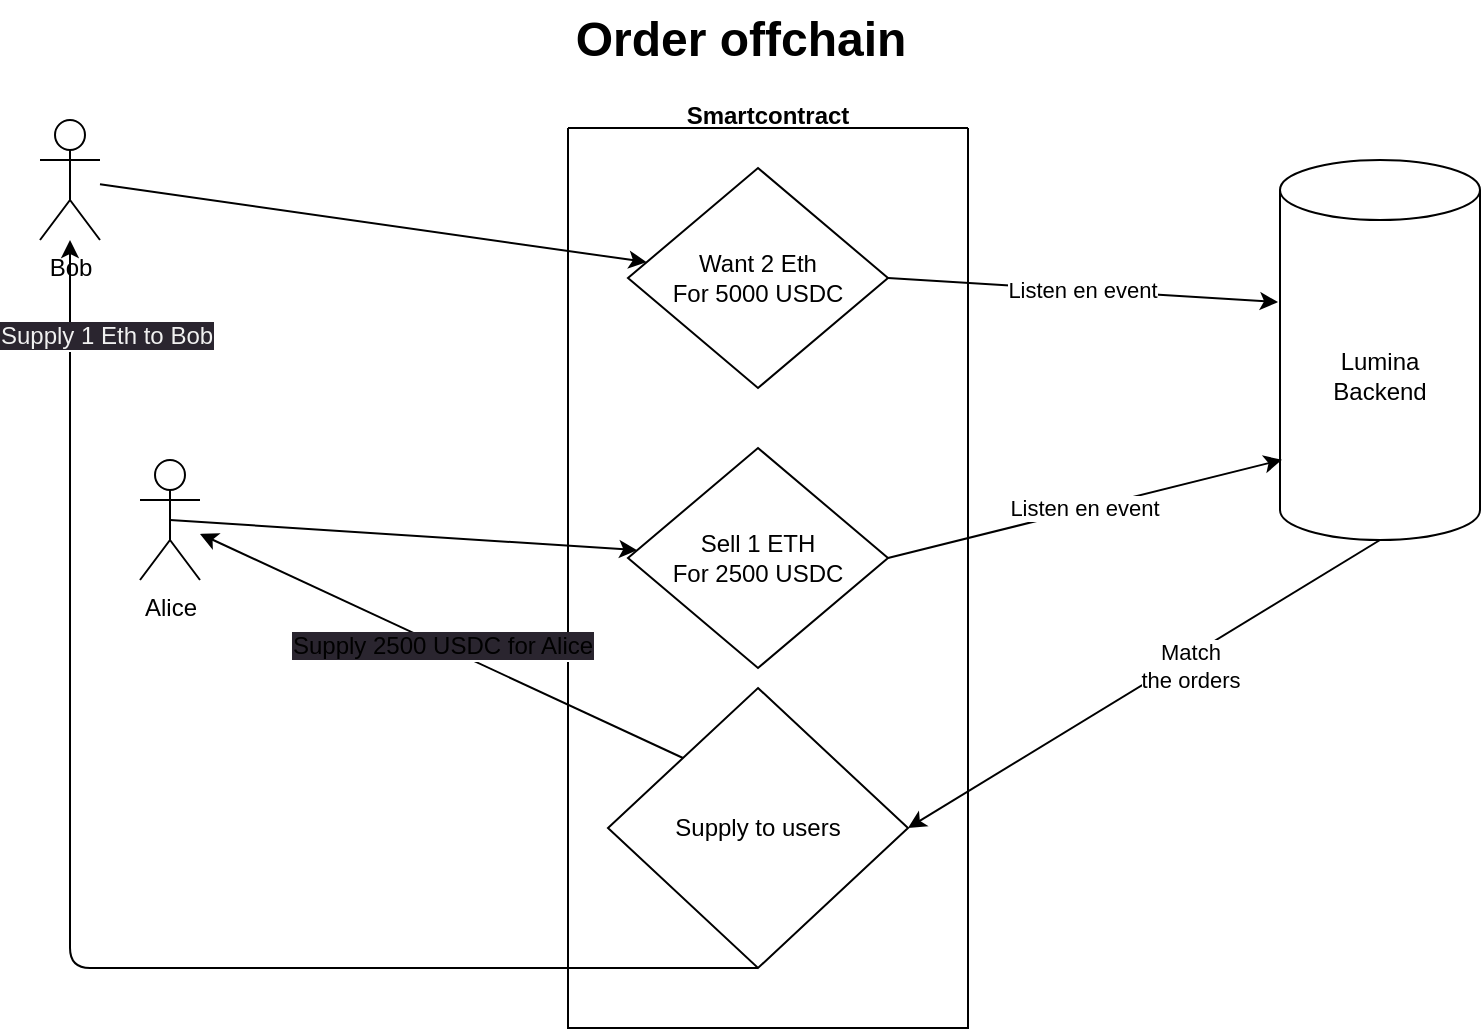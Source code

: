 <mxfile>
    <diagram id="ekgnhu82ao4ZkAPiSTXk" name="Page-1">
        <mxGraphModel dx="1765" dy="905" grid="1" gridSize="10" guides="1" tooltips="1" connect="1" arrows="1" fold="1" page="1" pageScale="1" pageWidth="827" pageHeight="1169" math="0" shadow="0">
            <root>
                <mxCell id="0"/>
                <mxCell id="1" parent="0"/>
                <mxCell id="2" value="Bob&lt;br&gt;" style="shape=umlActor;verticalLabelPosition=bottom;verticalAlign=top;html=1;outlineConnect=0;" parent="1" vertex="1">
                    <mxGeometry x="50" y="70" width="30" height="60" as="geometry"/>
                </mxCell>
                <mxCell id="3" value="Alice&lt;br&gt;" style="shape=umlActor;verticalLabelPosition=bottom;verticalAlign=top;html=1;outlineConnect=0;" parent="1" vertex="1">
                    <mxGeometry x="100" y="240" width="30" height="60" as="geometry"/>
                </mxCell>
                <mxCell id="9" value="" style="endArrow=classic;html=1;" parent="1" source="2" target="8" edge="1">
                    <mxGeometry width="50" height="50" relative="1" as="geometry">
                        <mxPoint x="390" y="280" as="sourcePoint"/>
                        <mxPoint x="440" y="230" as="targetPoint"/>
                    </mxGeometry>
                </mxCell>
                <mxCell id="10" value="Smartcontract&#10;" style="swimlane;startSize=0;" parent="1" vertex="1">
                    <mxGeometry x="314" y="74" width="200" height="450" as="geometry"/>
                </mxCell>
                <mxCell id="8" value="Want 2 Eth&lt;br&gt;For 5000 USDC&lt;br&gt;" style="rhombus;whiteSpace=wrap;html=1;" parent="10" vertex="1">
                    <mxGeometry x="30" y="20" width="130" height="110" as="geometry"/>
                </mxCell>
                <mxCell id="16" value="Sell 1 ETH&lt;br&gt;For 2500 USDC" style="rhombus;whiteSpace=wrap;html=1;" parent="10" vertex="1">
                    <mxGeometry x="30" y="160" width="130" height="110" as="geometry"/>
                </mxCell>
                <mxCell id="19" value="Supply to users" style="rhombus;whiteSpace=wrap;html=1;" parent="10" vertex="1">
                    <mxGeometry x="20" y="280" width="150" height="140" as="geometry"/>
                </mxCell>
                <mxCell id="14" value="Lumina &lt;br&gt;Backend" style="shape=cylinder3;whiteSpace=wrap;html=1;boundedLbl=1;backgroundOutline=1;size=15;" parent="1" vertex="1">
                    <mxGeometry x="670" y="90" width="100" height="190" as="geometry"/>
                </mxCell>
                <mxCell id="15" value="Listen en event" style="endArrow=classic;html=1;exitX=1;exitY=0.5;exitDx=0;exitDy=0;entryX=-0.01;entryY=0.374;entryDx=0;entryDy=0;entryPerimeter=0;" parent="1" source="8" target="14" edge="1">
                    <mxGeometry width="50" height="50" relative="1" as="geometry">
                        <mxPoint x="390" y="250" as="sourcePoint"/>
                        <mxPoint x="440" y="200" as="targetPoint"/>
                    </mxGeometry>
                </mxCell>
                <mxCell id="17" value="" style="endArrow=classic;html=1;exitX=0.5;exitY=0.5;exitDx=0;exitDy=0;exitPerimeter=0;" parent="1" source="3" target="16" edge="1">
                    <mxGeometry width="50" height="50" relative="1" as="geometry">
                        <mxPoint x="390" y="250" as="sourcePoint"/>
                        <mxPoint x="440" y="200" as="targetPoint"/>
                    </mxGeometry>
                </mxCell>
                <mxCell id="18" value="Listen en event" style="endArrow=classic;html=1;exitX=1;exitY=0.5;exitDx=0;exitDy=0;entryX=0.01;entryY=0.789;entryDx=0;entryDy=0;entryPerimeter=0;" parent="1" source="16" target="14" edge="1">
                    <mxGeometry width="50" height="50" relative="1" as="geometry">
                        <mxPoint x="484" y="135" as="sourcePoint"/>
                        <mxPoint x="639" y="171.06" as="targetPoint"/>
                    </mxGeometry>
                </mxCell>
                <mxCell id="20" value="" style="endArrow=classic;html=1;exitX=0.5;exitY=1;exitDx=0;exitDy=0;exitPerimeter=0;entryX=1;entryY=0.5;entryDx=0;entryDy=0;" parent="1" source="14" target="19" edge="1">
                    <mxGeometry width="50" height="50" relative="1" as="geometry">
                        <mxPoint x="390" y="300" as="sourcePoint"/>
                        <mxPoint x="440" y="250" as="targetPoint"/>
                    </mxGeometry>
                </mxCell>
                <mxCell id="23" value="Match &lt;br&gt;the orders" style="edgeLabel;html=1;align=center;verticalAlign=middle;resizable=0;points=[];" parent="20" vertex="1" connectable="0">
                    <mxGeometry x="-0.172" y="4" relative="1" as="geometry">
                        <mxPoint as="offset"/>
                    </mxGeometry>
                </mxCell>
                <mxCell id="21" value="&lt;span style=&quot;font-size: 12px; font-weight: 400; background-color: rgb(42, 37, 47);&quot;&gt;Supply 2500 USDC for Alice&lt;/span&gt;" style="endArrow=classic;html=1;exitX=0;exitY=0;exitDx=0;exitDy=0;fontStyle=1" parent="1" source="19" target="3" edge="1">
                    <mxGeometry width="50" height="50" relative="1" as="geometry">
                        <mxPoint x="400" y="460" as="sourcePoint"/>
                        <mxPoint x="110" y="320" as="targetPoint"/>
                    </mxGeometry>
                </mxCell>
                <mxCell id="22" value="&lt;meta charset=&quot;utf-8&quot;&gt;&lt;span style=&quot;color: rgb(240, 240, 240); font-family: Helvetica; font-size: 12px; font-style: normal; font-variant-ligatures: normal; font-variant-caps: normal; font-weight: 400; letter-spacing: normal; orphans: 2; text-align: center; text-indent: 0px; text-transform: none; widows: 2; word-spacing: 0px; -webkit-text-stroke-width: 0px; background-color: rgb(42, 37, 47); text-decoration-thickness: initial; text-decoration-style: initial; text-decoration-color: initial; float: none; display: inline !important;&quot;&gt;Supply 1 Eth to Bob&lt;/span&gt;&lt;br style=&quot;border-color: rgb(0, 0, 0); color: rgb(240, 240, 240); font-family: Helvetica; font-size: 12px; font-style: normal; font-variant-ligatures: normal; font-variant-caps: normal; font-weight: 400; letter-spacing: normal; orphans: 2; text-align: center; text-indent: 0px; text-transform: none; widows: 2; word-spacing: 0px; -webkit-text-stroke-width: 0px; background-color: rgb(42, 37, 47); text-decoration-thickness: initial; text-decoration-style: initial; text-decoration-color: initial;&quot;&gt;" style="endArrow=classic;html=1;exitX=0.5;exitY=1;exitDx=0;exitDy=0;" parent="1" source="19" target="2" edge="1">
                    <mxGeometry x="0.864" y="-18" width="50" height="50" relative="1" as="geometry">
                        <mxPoint x="400" y="460" as="sourcePoint"/>
                        <mxPoint x="30" y="170" as="targetPoint"/>
                        <Array as="points">
                            <mxPoint x="65" y="494"/>
                        </Array>
                        <mxPoint as="offset"/>
                    </mxGeometry>
                </mxCell>
                <mxCell id="26" value="Order offchain" style="text;strokeColor=none;fillColor=none;html=1;fontSize=24;fontStyle=1;verticalAlign=middle;align=center;" vertex="1" parent="1">
                    <mxGeometry x="350" y="10" width="100" height="40" as="geometry"/>
                </mxCell>
            </root>
        </mxGraphModel>
    </diagram>
</mxfile>